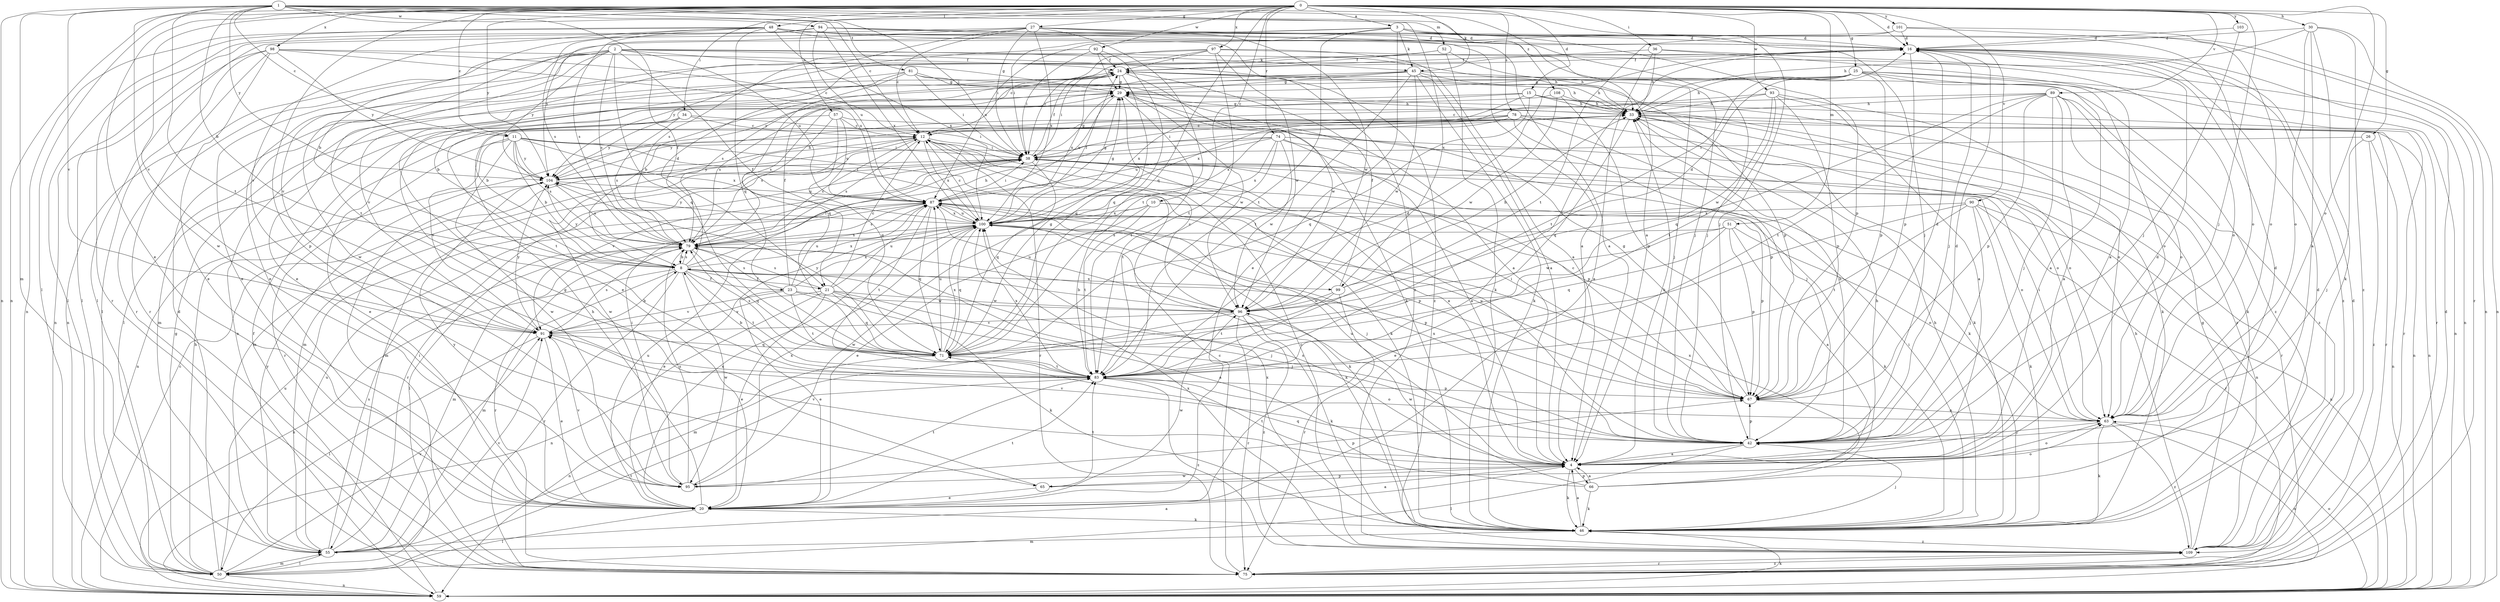 strict digraph  {
0;
1;
2;
3;
4;
8;
10;
11;
12;
15;
16;
20;
21;
23;
24;
25;
26;
27;
29;
30;
33;
34;
36;
38;
42;
45;
46;
48;
50;
51;
52;
55;
57;
59;
63;
65;
66;
67;
71;
74;
75;
78;
79;
81;
83;
87;
89;
90;
91;
92;
93;
94;
95;
96;
97;
98;
99;
100;
101;
103;
104;
108;
109;
0 -> 3  [label=a];
0 -> 10  [label=c];
0 -> 11  [label=c];
0 -> 15  [label=d];
0 -> 16  [label=d];
0 -> 20  [label=e];
0 -> 25  [label=g];
0 -> 26  [label=g];
0 -> 27  [label=g];
0 -> 30  [label=h];
0 -> 34  [label=i];
0 -> 36  [label=i];
0 -> 42  [label=j];
0 -> 45  [label=k];
0 -> 48  [label=l];
0 -> 50  [label=l];
0 -> 51  [label=m];
0 -> 57  [label=n];
0 -> 59  [label=n];
0 -> 63  [label=o];
0 -> 65  [label=p];
0 -> 71  [label=q];
0 -> 74  [label=r];
0 -> 78  [label=s];
0 -> 89  [label=v];
0 -> 90  [label=v];
0 -> 91  [label=v];
0 -> 92  [label=w];
0 -> 93  [label=w];
0 -> 97  [label=x];
0 -> 98  [label=x];
0 -> 101  [label=y];
0 -> 103  [label=y];
0 -> 104  [label=y];
1 -> 4  [label=a];
1 -> 8  [label=b];
1 -> 11  [label=c];
1 -> 12  [label=c];
1 -> 21  [label=f];
1 -> 38  [label=i];
1 -> 42  [label=j];
1 -> 52  [label=m];
1 -> 55  [label=m];
1 -> 59  [label=n];
1 -> 81  [label=t];
1 -> 83  [label=t];
1 -> 91  [label=v];
1 -> 94  [label=w];
1 -> 95  [label=w];
1 -> 99  [label=x];
1 -> 104  [label=y];
1 -> 108  [label=z];
2 -> 20  [label=e];
2 -> 21  [label=f];
2 -> 29  [label=g];
2 -> 33  [label=h];
2 -> 45  [label=k];
2 -> 59  [label=n];
2 -> 71  [label=q];
2 -> 75  [label=r];
2 -> 79  [label=s];
2 -> 83  [label=t];
2 -> 87  [label=u];
2 -> 91  [label=v];
2 -> 104  [label=y];
2 -> 109  [label=z];
3 -> 16  [label=d];
3 -> 20  [label=e];
3 -> 38  [label=i];
3 -> 42  [label=j];
3 -> 45  [label=k];
3 -> 50  [label=l];
3 -> 63  [label=o];
3 -> 75  [label=r];
3 -> 83  [label=t];
3 -> 95  [label=w];
4 -> 16  [label=d];
4 -> 33  [label=h];
4 -> 46  [label=k];
4 -> 63  [label=o];
4 -> 65  [label=p];
4 -> 66  [label=p];
4 -> 79  [label=s];
4 -> 83  [label=t];
4 -> 87  [label=u];
4 -> 91  [label=v];
4 -> 95  [label=w];
8 -> 16  [label=d];
8 -> 21  [label=f];
8 -> 23  [label=f];
8 -> 38  [label=i];
8 -> 42  [label=j];
8 -> 55  [label=m];
8 -> 59  [label=n];
8 -> 75  [label=r];
8 -> 79  [label=s];
8 -> 83  [label=t];
8 -> 95  [label=w];
8 -> 99  [label=x];
8 -> 100  [label=x];
8 -> 104  [label=y];
10 -> 20  [label=e];
10 -> 46  [label=k];
10 -> 67  [label=p];
10 -> 83  [label=t];
10 -> 95  [label=w];
10 -> 100  [label=x];
11 -> 4  [label=a];
11 -> 8  [label=b];
11 -> 38  [label=i];
11 -> 46  [label=k];
11 -> 75  [label=r];
11 -> 79  [label=s];
11 -> 91  [label=v];
11 -> 95  [label=w];
11 -> 100  [label=x];
11 -> 104  [label=y];
12 -> 38  [label=i];
12 -> 55  [label=m];
12 -> 59  [label=n];
12 -> 75  [label=r];
12 -> 79  [label=s];
12 -> 95  [label=w];
12 -> 100  [label=x];
15 -> 33  [label=h];
15 -> 46  [label=k];
15 -> 55  [label=m];
15 -> 71  [label=q];
15 -> 75  [label=r];
15 -> 79  [label=s];
15 -> 100  [label=x];
15 -> 109  [label=z];
16 -> 24  [label=f];
16 -> 42  [label=j];
16 -> 67  [label=p];
16 -> 83  [label=t];
16 -> 109  [label=z];
20 -> 4  [label=a];
20 -> 33  [label=h];
20 -> 46  [label=k];
20 -> 50  [label=l];
20 -> 83  [label=t];
20 -> 87  [label=u];
20 -> 96  [label=w];
20 -> 100  [label=x];
20 -> 104  [label=y];
21 -> 4  [label=a];
21 -> 12  [label=c];
21 -> 20  [label=e];
21 -> 46  [label=k];
21 -> 59  [label=n];
21 -> 71  [label=q];
21 -> 79  [label=s];
21 -> 87  [label=u];
21 -> 91  [label=v];
21 -> 96  [label=w];
23 -> 20  [label=e];
23 -> 24  [label=f];
23 -> 42  [label=j];
23 -> 79  [label=s];
23 -> 83  [label=t];
23 -> 87  [label=u];
23 -> 91  [label=v];
23 -> 96  [label=w];
23 -> 100  [label=x];
24 -> 29  [label=g];
24 -> 33  [label=h];
24 -> 38  [label=i];
24 -> 50  [label=l];
24 -> 59  [label=n];
24 -> 67  [label=p];
24 -> 71  [label=q];
24 -> 96  [label=w];
24 -> 100  [label=x];
24 -> 109  [label=z];
25 -> 4  [label=a];
25 -> 20  [label=e];
25 -> 29  [label=g];
25 -> 33  [label=h];
25 -> 59  [label=n];
25 -> 63  [label=o];
25 -> 67  [label=p];
25 -> 75  [label=r];
25 -> 83  [label=t];
25 -> 104  [label=y];
26 -> 38  [label=i];
26 -> 42  [label=j];
26 -> 59  [label=n];
26 -> 109  [label=z];
27 -> 12  [label=c];
27 -> 16  [label=d];
27 -> 38  [label=i];
27 -> 50  [label=l];
27 -> 67  [label=p];
27 -> 79  [label=s];
27 -> 83  [label=t];
27 -> 96  [label=w];
27 -> 100  [label=x];
27 -> 104  [label=y];
29 -> 33  [label=h];
29 -> 79  [label=s];
29 -> 83  [label=t];
29 -> 87  [label=u];
29 -> 96  [label=w];
30 -> 4  [label=a];
30 -> 16  [label=d];
30 -> 33  [label=h];
30 -> 46  [label=k];
30 -> 59  [label=n];
30 -> 63  [label=o];
30 -> 109  [label=z];
33 -> 12  [label=c];
33 -> 29  [label=g];
33 -> 46  [label=k];
33 -> 59  [label=n];
33 -> 71  [label=q];
33 -> 75  [label=r];
34 -> 12  [label=c];
34 -> 38  [label=i];
34 -> 79  [label=s];
34 -> 83  [label=t];
34 -> 104  [label=y];
36 -> 4  [label=a];
36 -> 20  [label=e];
36 -> 24  [label=f];
36 -> 33  [label=h];
36 -> 59  [label=n];
38 -> 24  [label=f];
38 -> 29  [label=g];
38 -> 55  [label=m];
38 -> 59  [label=n];
38 -> 63  [label=o];
38 -> 67  [label=p];
38 -> 71  [label=q];
38 -> 91  [label=v];
38 -> 104  [label=y];
42 -> 4  [label=a];
42 -> 16  [label=d];
42 -> 33  [label=h];
42 -> 38  [label=i];
42 -> 50  [label=l];
42 -> 67  [label=p];
42 -> 91  [label=v];
42 -> 100  [label=x];
45 -> 4  [label=a];
45 -> 8  [label=b];
45 -> 29  [label=g];
45 -> 33  [label=h];
45 -> 42  [label=j];
45 -> 46  [label=k];
45 -> 79  [label=s];
45 -> 83  [label=t];
45 -> 96  [label=w];
46 -> 4  [label=a];
46 -> 16  [label=d];
46 -> 33  [label=h];
46 -> 38  [label=i];
46 -> 42  [label=j];
46 -> 55  [label=m];
46 -> 100  [label=x];
46 -> 109  [label=z];
48 -> 4  [label=a];
48 -> 8  [label=b];
48 -> 16  [label=d];
48 -> 42  [label=j];
48 -> 50  [label=l];
48 -> 59  [label=n];
48 -> 71  [label=q];
48 -> 79  [label=s];
48 -> 91  [label=v];
48 -> 100  [label=x];
48 -> 109  [label=z];
50 -> 16  [label=d];
50 -> 29  [label=g];
50 -> 33  [label=h];
50 -> 55  [label=m];
50 -> 59  [label=n];
50 -> 83  [label=t];
50 -> 87  [label=u];
50 -> 91  [label=v];
51 -> 4  [label=a];
51 -> 63  [label=o];
51 -> 67  [label=p];
51 -> 71  [label=q];
51 -> 79  [label=s];
51 -> 96  [label=w];
52 -> 20  [label=e];
52 -> 24  [label=f];
52 -> 33  [label=h];
52 -> 46  [label=k];
55 -> 4  [label=a];
55 -> 38  [label=i];
55 -> 50  [label=l];
55 -> 79  [label=s];
55 -> 87  [label=u];
55 -> 91  [label=v];
55 -> 104  [label=y];
57 -> 12  [label=c];
57 -> 20  [label=e];
57 -> 63  [label=o];
57 -> 71  [label=q];
57 -> 79  [label=s];
57 -> 87  [label=u];
59 -> 12  [label=c];
59 -> 24  [label=f];
59 -> 46  [label=k];
59 -> 63  [label=o];
63 -> 38  [label=i];
63 -> 42  [label=j];
63 -> 46  [label=k];
63 -> 59  [label=n];
63 -> 109  [label=z];
65 -> 20  [label=e];
65 -> 29  [label=g];
65 -> 63  [label=o];
65 -> 83  [label=t];
66 -> 4  [label=a];
66 -> 16  [label=d];
66 -> 33  [label=h];
66 -> 46  [label=k];
66 -> 71  [label=q];
66 -> 96  [label=w];
66 -> 100  [label=x];
67 -> 12  [label=c];
67 -> 16  [label=d];
67 -> 29  [label=g];
67 -> 38  [label=i];
67 -> 63  [label=o];
67 -> 87  [label=u];
71 -> 29  [label=g];
71 -> 59  [label=n];
71 -> 79  [label=s];
71 -> 83  [label=t];
71 -> 87  [label=u];
71 -> 100  [label=x];
71 -> 104  [label=y];
74 -> 4  [label=a];
74 -> 38  [label=i];
74 -> 46  [label=k];
74 -> 55  [label=m];
74 -> 75  [label=r];
74 -> 83  [label=t];
74 -> 87  [label=u];
74 -> 96  [label=w];
74 -> 100  [label=x];
75 -> 12  [label=c];
75 -> 16  [label=d];
75 -> 109  [label=z];
78 -> 12  [label=c];
78 -> 38  [label=i];
78 -> 42  [label=j];
78 -> 59  [label=n];
78 -> 63  [label=o];
78 -> 67  [label=p];
78 -> 100  [label=x];
78 -> 104  [label=y];
79 -> 8  [label=b];
79 -> 12  [label=c];
79 -> 33  [label=h];
79 -> 55  [label=m];
79 -> 67  [label=p];
79 -> 71  [label=q];
79 -> 75  [label=r];
81 -> 4  [label=a];
81 -> 8  [label=b];
81 -> 29  [label=g];
81 -> 38  [label=i];
81 -> 46  [label=k];
81 -> 71  [label=q];
81 -> 91  [label=v];
83 -> 8  [label=b];
83 -> 16  [label=d];
83 -> 63  [label=o];
83 -> 67  [label=p];
83 -> 100  [label=x];
83 -> 109  [label=z];
87 -> 29  [label=g];
87 -> 38  [label=i];
87 -> 46  [label=k];
87 -> 50  [label=l];
87 -> 67  [label=p];
87 -> 71  [label=q];
87 -> 79  [label=s];
87 -> 83  [label=t];
87 -> 100  [label=x];
89 -> 4  [label=a];
89 -> 12  [label=c];
89 -> 33  [label=h];
89 -> 42  [label=j];
89 -> 46  [label=k];
89 -> 63  [label=o];
89 -> 67  [label=p];
89 -> 71  [label=q];
89 -> 83  [label=t];
89 -> 109  [label=z];
90 -> 20  [label=e];
90 -> 42  [label=j];
90 -> 46  [label=k];
90 -> 59  [label=n];
90 -> 75  [label=r];
90 -> 83  [label=t];
90 -> 100  [label=x];
91 -> 8  [label=b];
91 -> 20  [label=e];
91 -> 50  [label=l];
91 -> 71  [label=q];
91 -> 79  [label=s];
91 -> 104  [label=y];
92 -> 24  [label=f];
92 -> 29  [label=g];
92 -> 38  [label=i];
92 -> 71  [label=q];
92 -> 104  [label=y];
93 -> 4  [label=a];
93 -> 33  [label=h];
93 -> 63  [label=o];
93 -> 67  [label=p];
93 -> 83  [label=t];
93 -> 96  [label=w];
93 -> 100  [label=x];
94 -> 4  [label=a];
94 -> 16  [label=d];
94 -> 42  [label=j];
94 -> 75  [label=r];
94 -> 79  [label=s];
94 -> 87  [label=u];
94 -> 100  [label=x];
95 -> 38  [label=i];
95 -> 67  [label=p];
95 -> 79  [label=s];
95 -> 83  [label=t];
95 -> 91  [label=v];
95 -> 100  [label=x];
96 -> 8  [label=b];
96 -> 12  [label=c];
96 -> 46  [label=k];
96 -> 55  [label=m];
96 -> 75  [label=r];
96 -> 87  [label=u];
96 -> 91  [label=v];
96 -> 109  [label=z];
97 -> 4  [label=a];
97 -> 12  [label=c];
97 -> 20  [label=e];
97 -> 24  [label=f];
97 -> 38  [label=i];
97 -> 63  [label=o];
97 -> 83  [label=t];
97 -> 96  [label=w];
98 -> 12  [label=c];
98 -> 20  [label=e];
98 -> 24  [label=f];
98 -> 50  [label=l];
98 -> 59  [label=n];
98 -> 75  [label=r];
98 -> 87  [label=u];
98 -> 104  [label=y];
99 -> 16  [label=d];
99 -> 24  [label=f];
99 -> 33  [label=h];
99 -> 75  [label=r];
99 -> 83  [label=t];
99 -> 96  [label=w];
100 -> 12  [label=c];
100 -> 20  [label=e];
100 -> 24  [label=f];
100 -> 29  [label=g];
100 -> 42  [label=j];
100 -> 46  [label=k];
100 -> 71  [label=q];
100 -> 79  [label=s];
100 -> 87  [label=u];
100 -> 104  [label=y];
101 -> 16  [label=d];
101 -> 59  [label=n];
101 -> 63  [label=o];
101 -> 83  [label=t];
101 -> 87  [label=u];
103 -> 16  [label=d];
103 -> 42  [label=j];
104 -> 33  [label=h];
104 -> 38  [label=i];
104 -> 75  [label=r];
104 -> 79  [label=s];
104 -> 87  [label=u];
108 -> 8  [label=b];
108 -> 33  [label=h];
108 -> 67  [label=p];
108 -> 96  [label=w];
109 -> 12  [label=c];
109 -> 16  [label=d];
109 -> 29  [label=g];
109 -> 33  [label=h];
109 -> 75  [label=r];
109 -> 100  [label=x];
}
